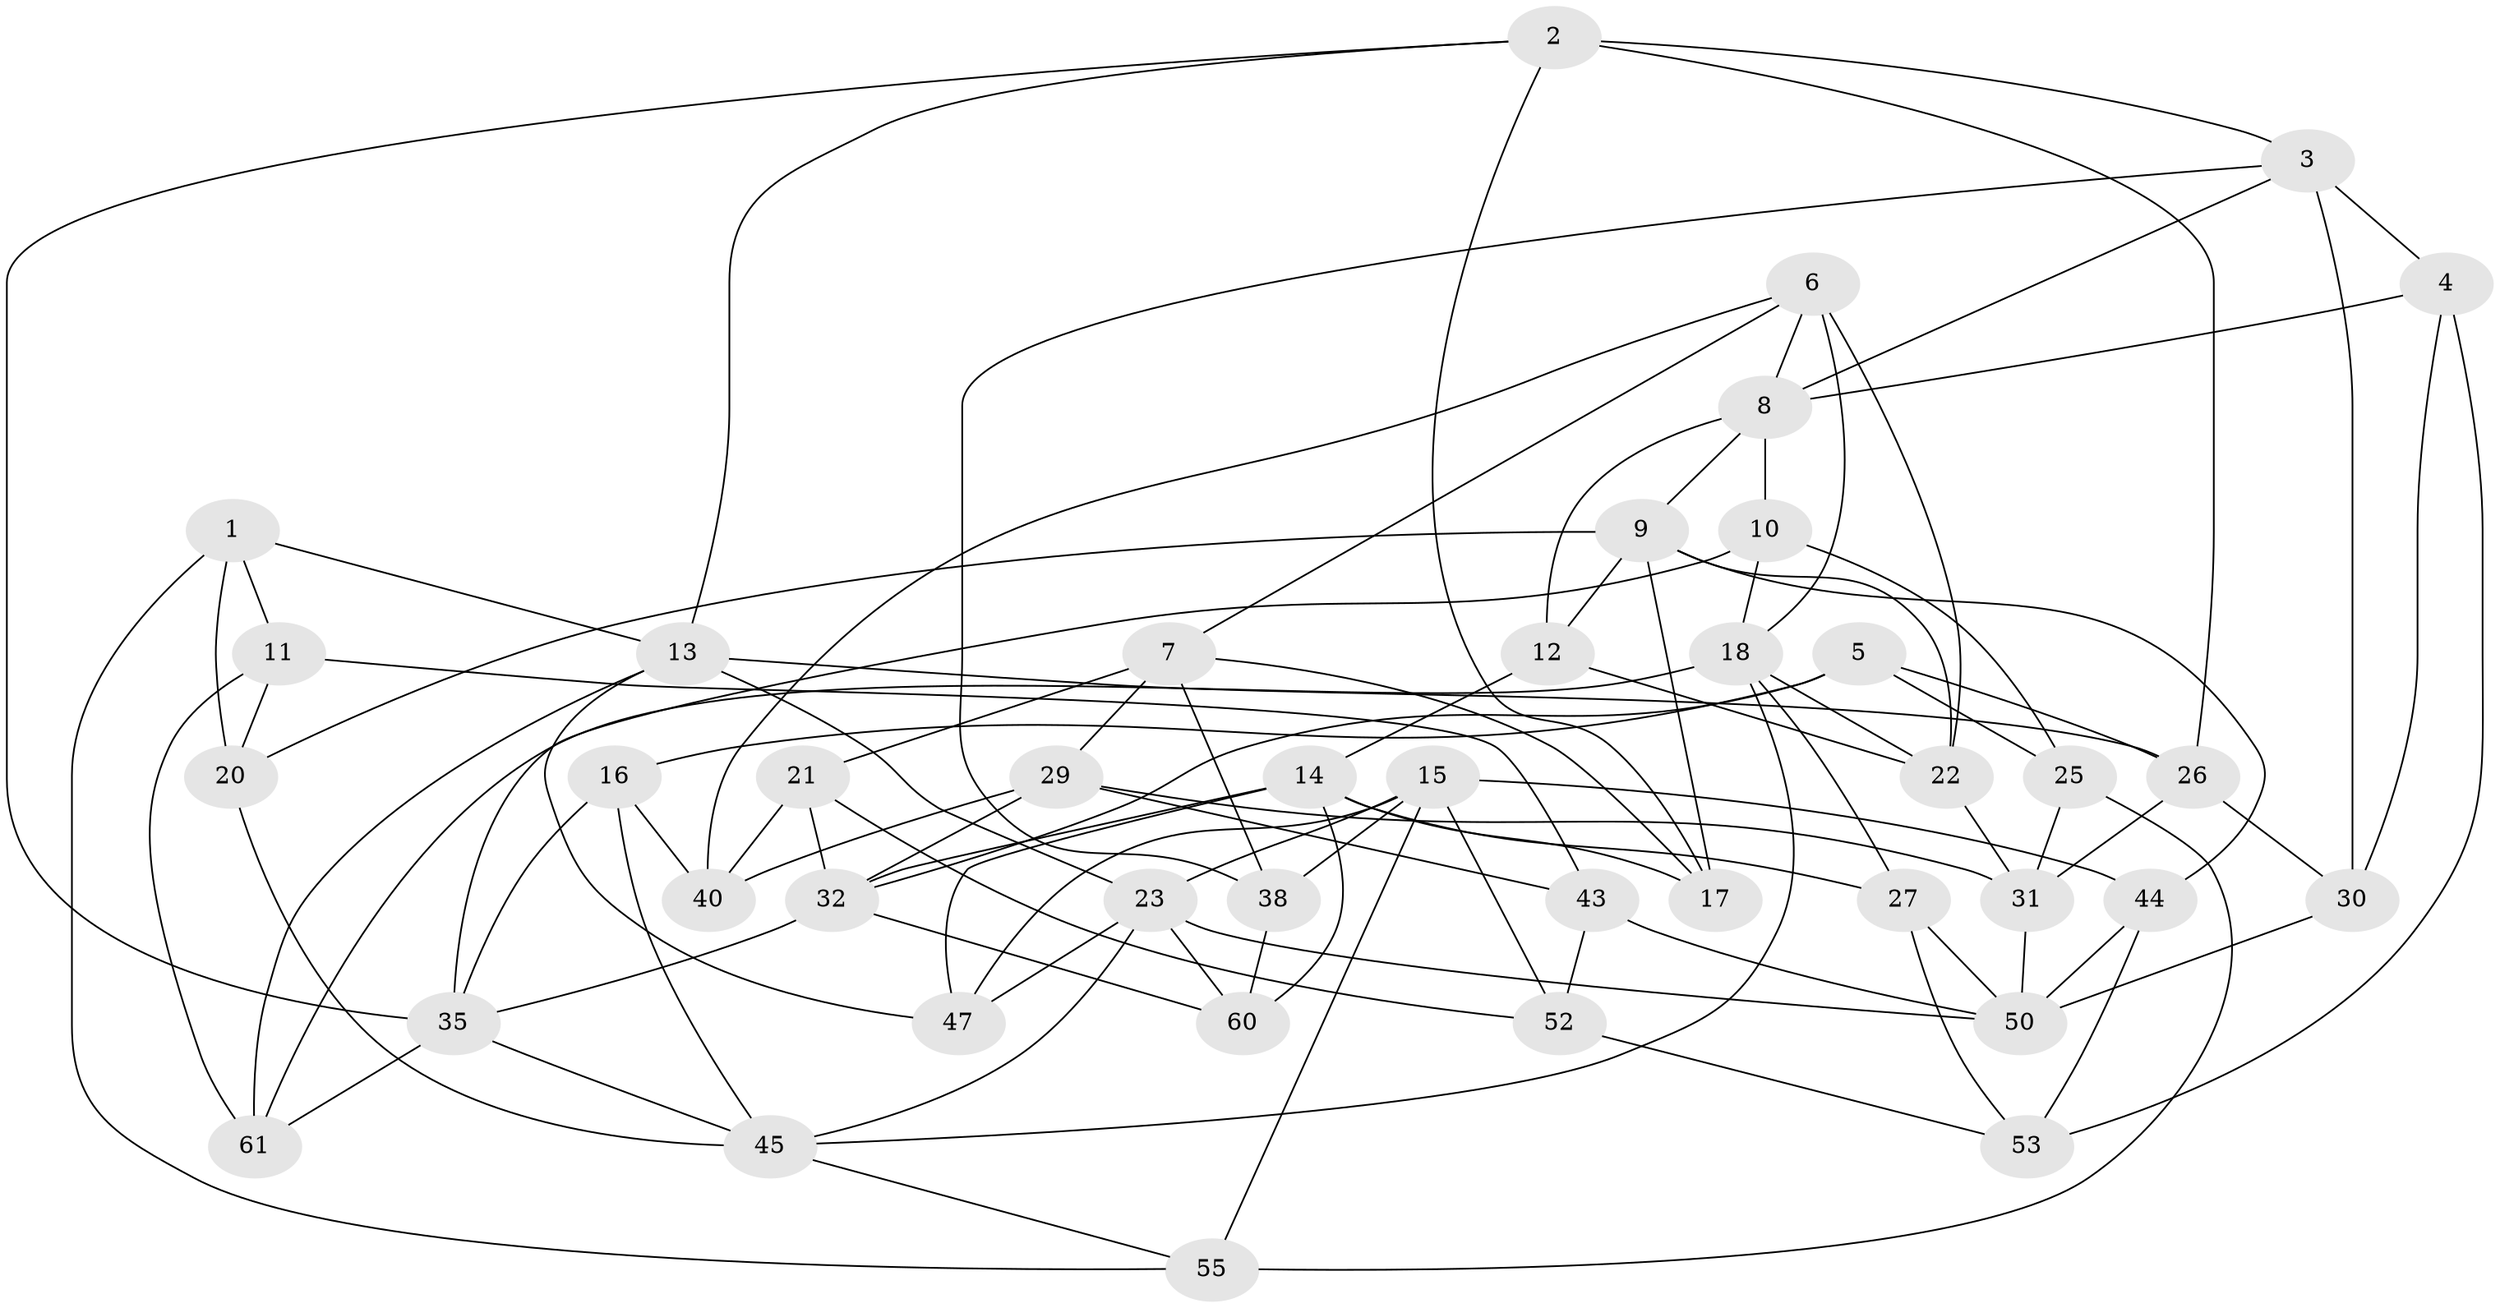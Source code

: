 // original degree distribution, {4: 1.0}
// Generated by graph-tools (version 1.1) at 2025/11/02/27/25 16:11:42]
// undirected, 42 vertices, 99 edges
graph export_dot {
graph [start="1"]
  node [color=gray90,style=filled];
  1;
  2 [super="+19"];
  3 [super="+42"];
  4;
  5;
  6 [super="+49"];
  7 [super="+56"];
  8 [super="+28"];
  9 [super="+33"];
  10;
  11;
  12;
  13 [super="+24"];
  14 [super="+37"];
  15 [super="+36"];
  16;
  17;
  18 [super="+34"];
  20;
  21;
  22 [super="+48"];
  23 [super="+58"];
  25;
  26 [super="+41"];
  27;
  29 [super="+51"];
  30;
  31 [super="+39"];
  32 [super="+54"];
  35 [super="+57"];
  38;
  40;
  43;
  44;
  45 [super="+46"];
  47;
  50 [super="+59"];
  52;
  53;
  55;
  60;
  61;
  1 -- 20;
  1 -- 11;
  1 -- 55;
  1 -- 13;
  2 -- 17;
  2 -- 3 [weight=2];
  2 -- 13;
  2 -- 26;
  2 -- 35;
  3 -- 38;
  3 -- 4;
  3 -- 8;
  3 -- 30;
  4 -- 53;
  4 -- 30;
  4 -- 8;
  5 -- 16;
  5 -- 26;
  5 -- 32;
  5 -- 25;
  6 -- 8;
  6 -- 22 [weight=2];
  6 -- 40;
  6 -- 7;
  6 -- 18;
  7 -- 21;
  7 -- 38;
  7 -- 17;
  7 -- 29 [weight=2];
  8 -- 10;
  8 -- 9;
  8 -- 12;
  9 -- 17;
  9 -- 12;
  9 -- 20;
  9 -- 22;
  9 -- 44;
  10 -- 25;
  10 -- 18;
  10 -- 35;
  11 -- 43;
  11 -- 61;
  11 -- 20;
  12 -- 14;
  12 -- 22;
  13 -- 47;
  13 -- 23;
  13 -- 26;
  13 -- 61;
  14 -- 17;
  14 -- 32;
  14 -- 27;
  14 -- 60;
  14 -- 47;
  15 -- 44;
  15 -- 38;
  15 -- 52;
  15 -- 47;
  15 -- 23;
  15 -- 55;
  16 -- 45;
  16 -- 40;
  16 -- 35;
  18 -- 61;
  18 -- 27;
  18 -- 22;
  18 -- 45;
  20 -- 45;
  21 -- 52;
  21 -- 40;
  21 -- 32;
  22 -- 31;
  23 -- 45;
  23 -- 50;
  23 -- 47;
  23 -- 60;
  25 -- 55;
  25 -- 31;
  26 -- 31 [weight=2];
  26 -- 30;
  27 -- 53;
  27 -- 50;
  29 -- 43;
  29 -- 40;
  29 -- 31;
  29 -- 32;
  30 -- 50;
  31 -- 50;
  32 -- 60;
  32 -- 35;
  35 -- 61;
  35 -- 45;
  38 -- 60;
  43 -- 52;
  43 -- 50;
  44 -- 53;
  44 -- 50;
  45 -- 55;
  52 -- 53;
}
